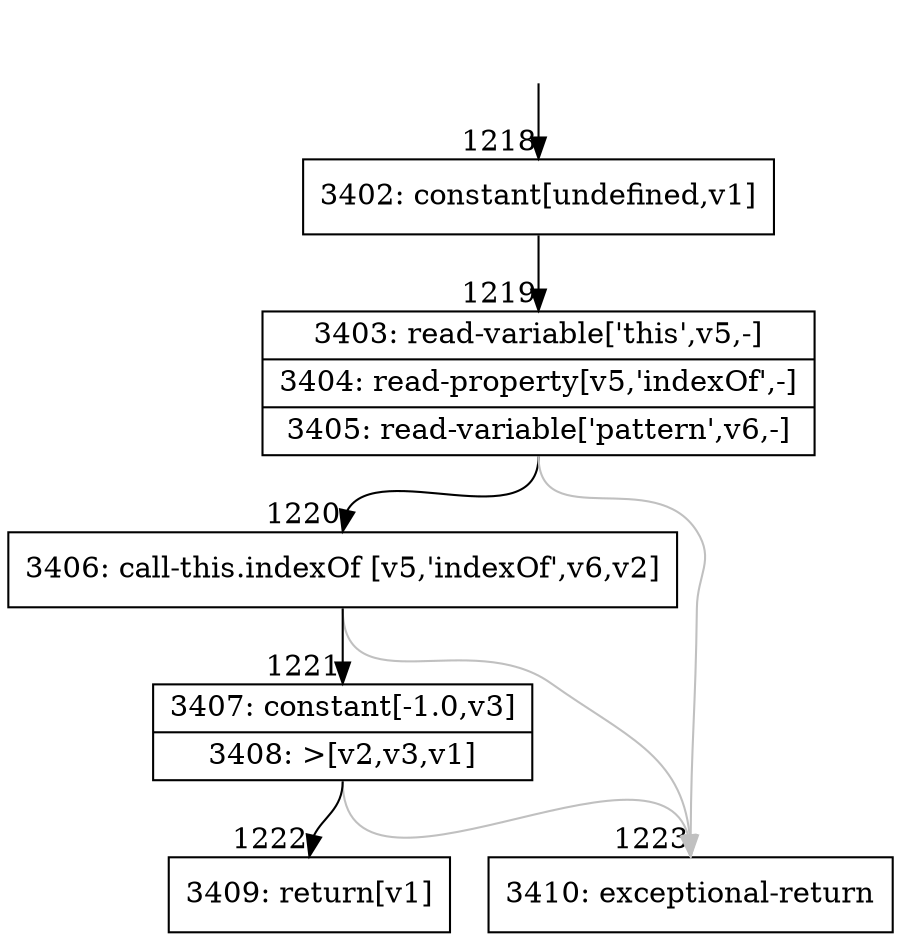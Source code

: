 digraph {
rankdir="TD"
BB_entry102[shape=none,label=""];
BB_entry102 -> BB1218 [tailport=s, headport=n, headlabel="    1218"]
BB1218 [shape=record label="{3402: constant[undefined,v1]}" ] 
BB1218 -> BB1219 [tailport=s, headport=n, headlabel="      1219"]
BB1219 [shape=record label="{3403: read-variable['this',v5,-]|3404: read-property[v5,'indexOf',-]|3405: read-variable['pattern',v6,-]}" ] 
BB1219 -> BB1220 [tailport=s, headport=n, headlabel="      1220"]
BB1219 -> BB1223 [tailport=s, headport=n, color=gray, headlabel="      1223"]
BB1220 [shape=record label="{3406: call-this.indexOf [v5,'indexOf',v6,v2]}" ] 
BB1220 -> BB1221 [tailport=s, headport=n, headlabel="      1221"]
BB1220 -> BB1223 [tailport=s, headport=n, color=gray]
BB1221 [shape=record label="{3407: constant[-1.0,v3]|3408: \>[v2,v3,v1]}" ] 
BB1221 -> BB1222 [tailport=s, headport=n, headlabel="      1222"]
BB1221 -> BB1223 [tailport=s, headport=n, color=gray]
BB1222 [shape=record label="{3409: return[v1]}" ] 
BB1223 [shape=record label="{3410: exceptional-return}" ] 
//#$~ 755
}
